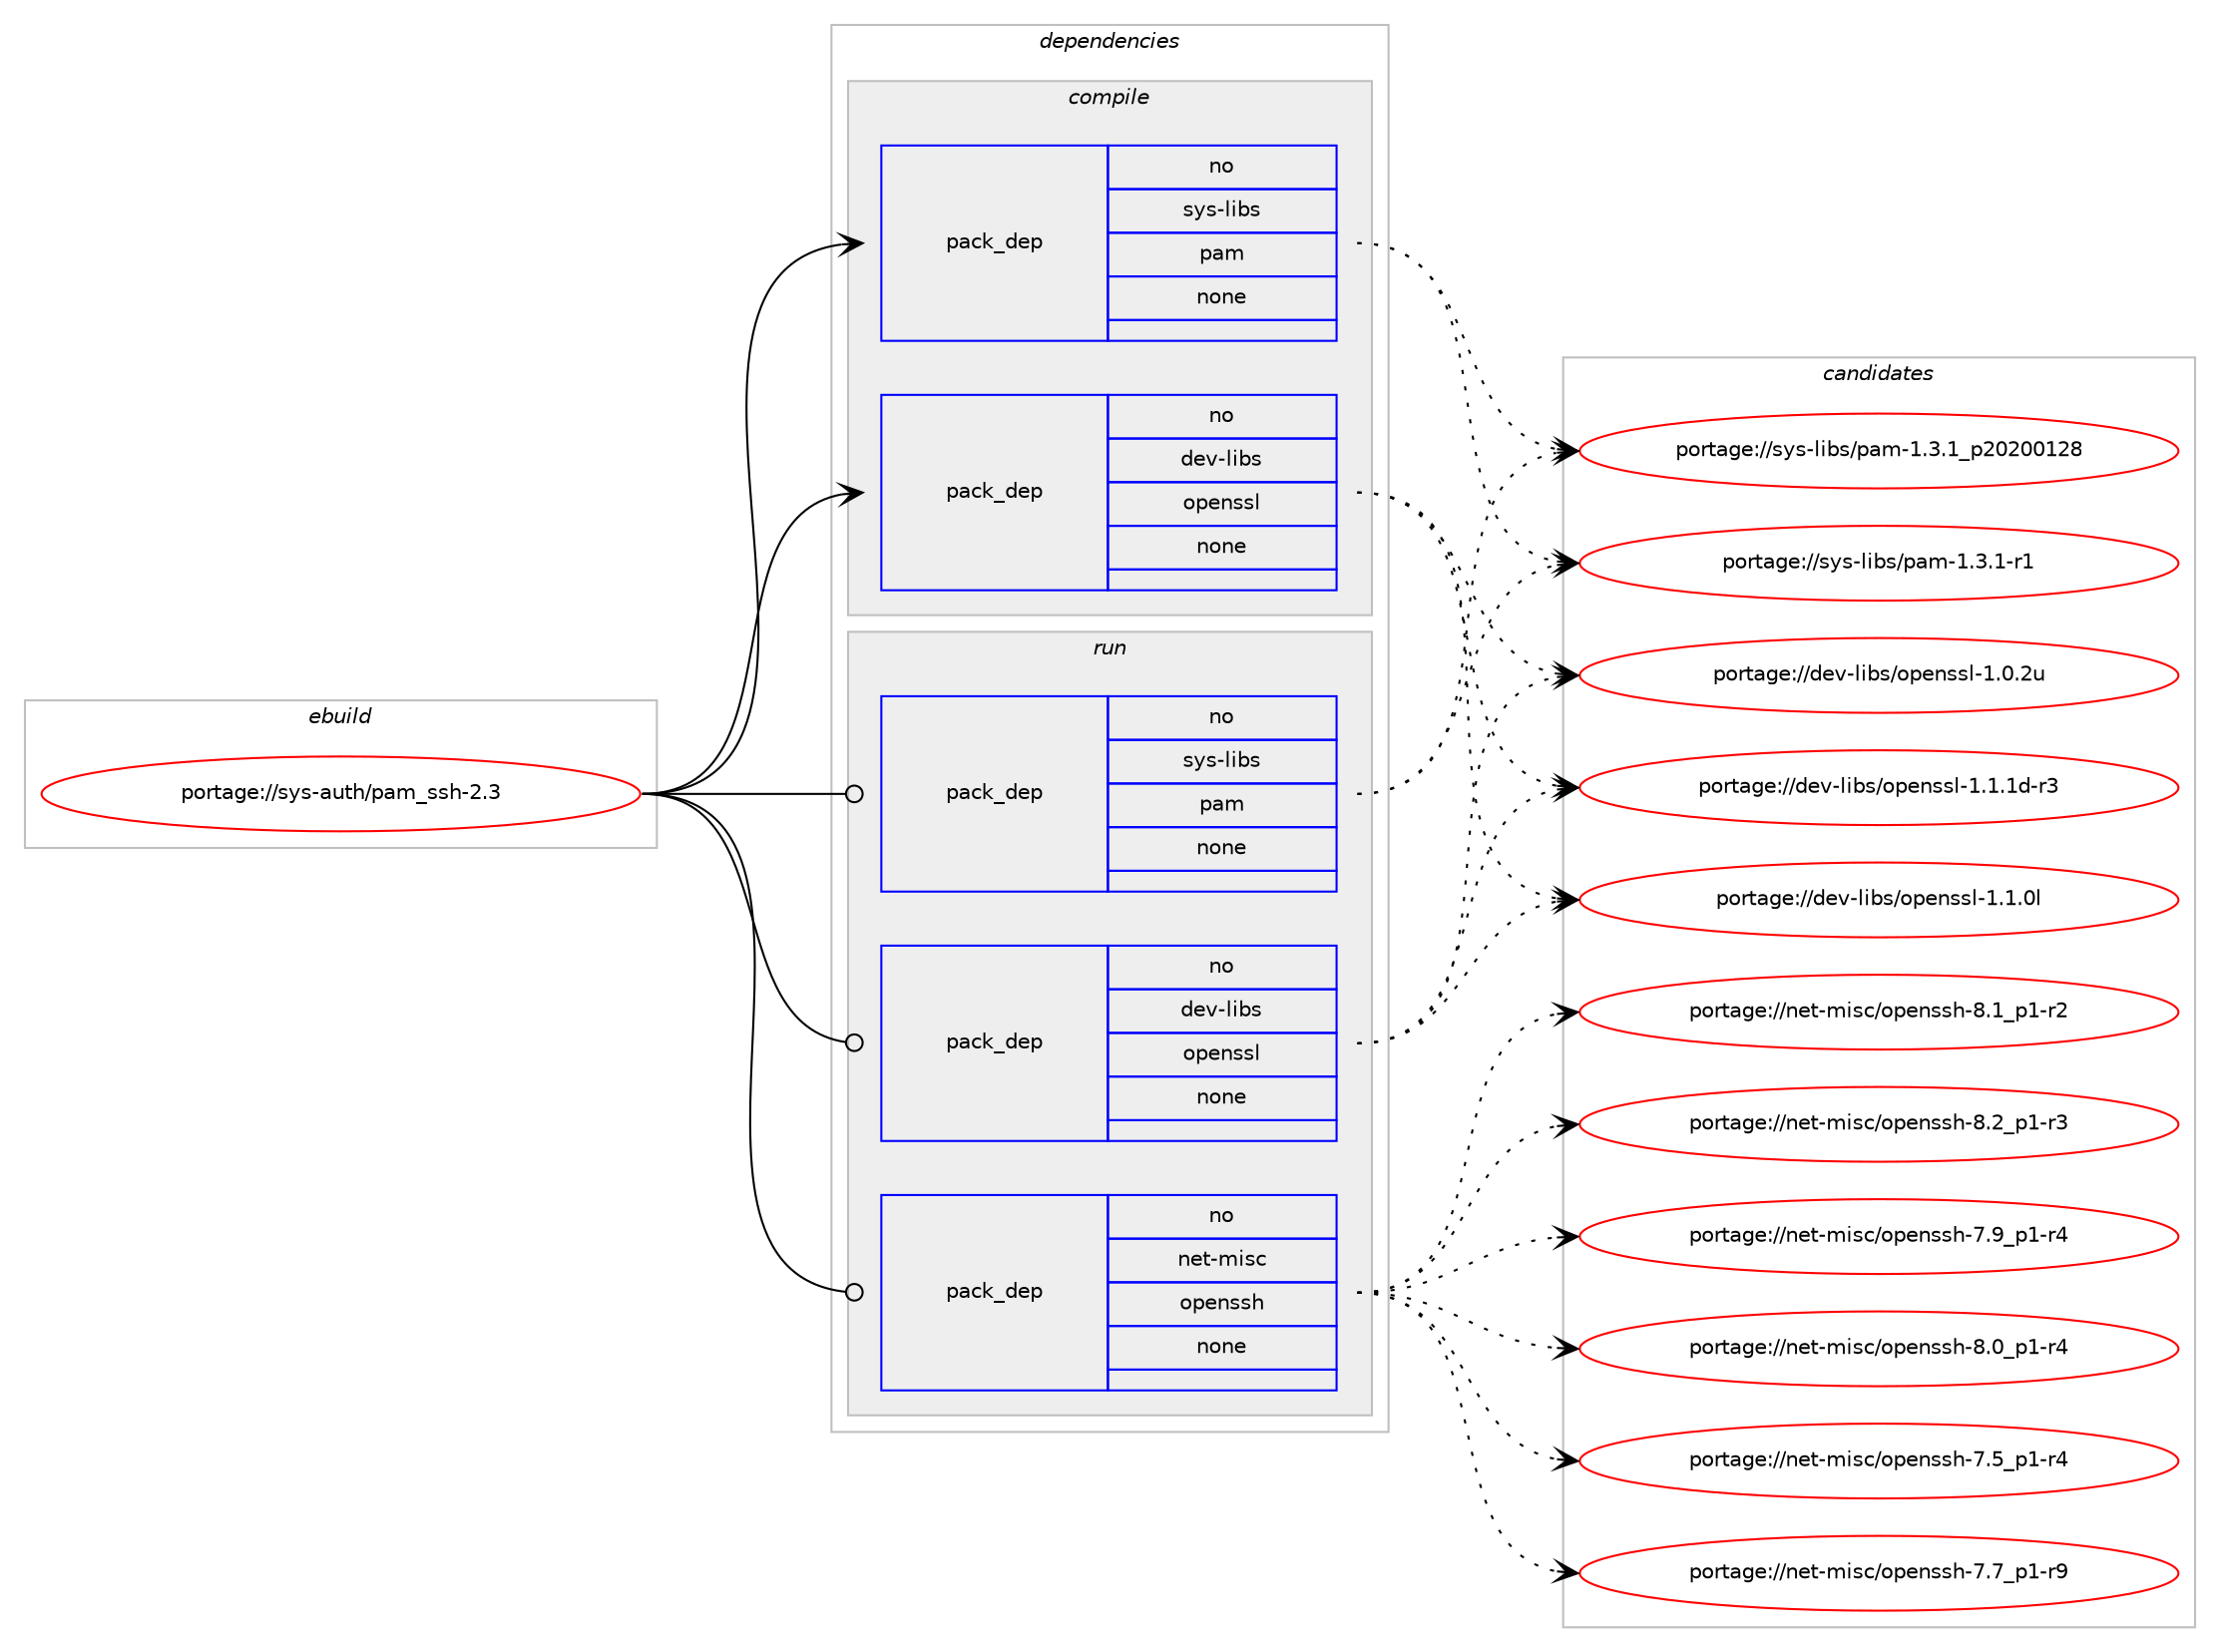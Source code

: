 digraph prolog {

# *************
# Graph options
# *************

newrank=true;
concentrate=true;
compound=true;
graph [rankdir=LR,fontname=Helvetica,fontsize=10,ranksep=1.5];#, ranksep=2.5, nodesep=0.2];
edge  [arrowhead=vee];
node  [fontname=Helvetica,fontsize=10];

# **********
# The ebuild
# **********

subgraph cluster_leftcol {
color=gray;
rank=same;
label=<<i>ebuild</i>>;
id [label="portage://sys-auth/pam_ssh-2.3", color=red, width=4, href="../sys-auth/pam_ssh-2.3.svg"];
}

# ****************
# The dependencies
# ****************

subgraph cluster_midcol {
color=gray;
label=<<i>dependencies</i>>;
subgraph cluster_compile {
fillcolor="#eeeeee";
style=filled;
label=<<i>compile</i>>;
subgraph pack27365 {
dependency35201 [label=<<TABLE BORDER="0" CELLBORDER="1" CELLSPACING="0" CELLPADDING="4" WIDTH="220"><TR><TD ROWSPAN="6" CELLPADDING="30">pack_dep</TD></TR><TR><TD WIDTH="110">no</TD></TR><TR><TD>dev-libs</TD></TR><TR><TD>openssl</TD></TR><TR><TD>none</TD></TR><TR><TD></TD></TR></TABLE>>, shape=none, color=blue];
}
id:e -> dependency35201:w [weight=20,style="solid",arrowhead="vee"];
subgraph pack27366 {
dependency35202 [label=<<TABLE BORDER="0" CELLBORDER="1" CELLSPACING="0" CELLPADDING="4" WIDTH="220"><TR><TD ROWSPAN="6" CELLPADDING="30">pack_dep</TD></TR><TR><TD WIDTH="110">no</TD></TR><TR><TD>sys-libs</TD></TR><TR><TD>pam</TD></TR><TR><TD>none</TD></TR><TR><TD></TD></TR></TABLE>>, shape=none, color=blue];
}
id:e -> dependency35202:w [weight=20,style="solid",arrowhead="vee"];
}
subgraph cluster_compileandrun {
fillcolor="#eeeeee";
style=filled;
label=<<i>compile and run</i>>;
}
subgraph cluster_run {
fillcolor="#eeeeee";
style=filled;
label=<<i>run</i>>;
subgraph pack27367 {
dependency35203 [label=<<TABLE BORDER="0" CELLBORDER="1" CELLSPACING="0" CELLPADDING="4" WIDTH="220"><TR><TD ROWSPAN="6" CELLPADDING="30">pack_dep</TD></TR><TR><TD WIDTH="110">no</TD></TR><TR><TD>dev-libs</TD></TR><TR><TD>openssl</TD></TR><TR><TD>none</TD></TR><TR><TD></TD></TR></TABLE>>, shape=none, color=blue];
}
id:e -> dependency35203:w [weight=20,style="solid",arrowhead="odot"];
subgraph pack27368 {
dependency35204 [label=<<TABLE BORDER="0" CELLBORDER="1" CELLSPACING="0" CELLPADDING="4" WIDTH="220"><TR><TD ROWSPAN="6" CELLPADDING="30">pack_dep</TD></TR><TR><TD WIDTH="110">no</TD></TR><TR><TD>net-misc</TD></TR><TR><TD>openssh</TD></TR><TR><TD>none</TD></TR><TR><TD></TD></TR></TABLE>>, shape=none, color=blue];
}
id:e -> dependency35204:w [weight=20,style="solid",arrowhead="odot"];
subgraph pack27369 {
dependency35205 [label=<<TABLE BORDER="0" CELLBORDER="1" CELLSPACING="0" CELLPADDING="4" WIDTH="220"><TR><TD ROWSPAN="6" CELLPADDING="30">pack_dep</TD></TR><TR><TD WIDTH="110">no</TD></TR><TR><TD>sys-libs</TD></TR><TR><TD>pam</TD></TR><TR><TD>none</TD></TR><TR><TD></TD></TR></TABLE>>, shape=none, color=blue];
}
id:e -> dependency35205:w [weight=20,style="solid",arrowhead="odot"];
}
}

# **************
# The candidates
# **************

subgraph cluster_choices {
rank=same;
color=gray;
label=<<i>candidates</i>>;

subgraph choice27365 {
color=black;
nodesep=1;
choice1001011184510810598115471111121011101151151084549464946491004511451 [label="portage://dev-libs/openssl-1.1.1d-r3", color=red, width=4,href="../dev-libs/openssl-1.1.1d-r3.svg"];
choice100101118451081059811547111112101110115115108454946494648108 [label="portage://dev-libs/openssl-1.1.0l", color=red, width=4,href="../dev-libs/openssl-1.1.0l.svg"];
choice100101118451081059811547111112101110115115108454946484650117 [label="portage://dev-libs/openssl-1.0.2u", color=red, width=4,href="../dev-libs/openssl-1.0.2u.svg"];
dependency35201:e -> choice1001011184510810598115471111121011101151151084549464946491004511451:w [style=dotted,weight="100"];
dependency35201:e -> choice100101118451081059811547111112101110115115108454946494648108:w [style=dotted,weight="100"];
dependency35201:e -> choice100101118451081059811547111112101110115115108454946484650117:w [style=dotted,weight="100"];
}
subgraph choice27366 {
color=black;
nodesep=1;
choice11512111545108105981154711297109454946514649951125048504848495056 [label="portage://sys-libs/pam-1.3.1_p20200128", color=red, width=4,href="../sys-libs/pam-1.3.1_p20200128.svg"];
choice115121115451081059811547112971094549465146494511449 [label="portage://sys-libs/pam-1.3.1-r1", color=red, width=4,href="../sys-libs/pam-1.3.1-r1.svg"];
dependency35202:e -> choice11512111545108105981154711297109454946514649951125048504848495056:w [style=dotted,weight="100"];
dependency35202:e -> choice115121115451081059811547112971094549465146494511449:w [style=dotted,weight="100"];
}
subgraph choice27367 {
color=black;
nodesep=1;
choice1001011184510810598115471111121011101151151084549464946491004511451 [label="portage://dev-libs/openssl-1.1.1d-r3", color=red, width=4,href="../dev-libs/openssl-1.1.1d-r3.svg"];
choice100101118451081059811547111112101110115115108454946494648108 [label="portage://dev-libs/openssl-1.1.0l", color=red, width=4,href="../dev-libs/openssl-1.1.0l.svg"];
choice100101118451081059811547111112101110115115108454946484650117 [label="portage://dev-libs/openssl-1.0.2u", color=red, width=4,href="../dev-libs/openssl-1.0.2u.svg"];
dependency35203:e -> choice1001011184510810598115471111121011101151151084549464946491004511451:w [style=dotted,weight="100"];
dependency35203:e -> choice100101118451081059811547111112101110115115108454946494648108:w [style=dotted,weight="100"];
dependency35203:e -> choice100101118451081059811547111112101110115115108454946484650117:w [style=dotted,weight="100"];
}
subgraph choice27368 {
color=black;
nodesep=1;
choice1101011164510910511599471111121011101151151044556465095112494511451 [label="portage://net-misc/openssh-8.2_p1-r3", color=red, width=4,href="../net-misc/openssh-8.2_p1-r3.svg"];
choice1101011164510910511599471111121011101151151044556464995112494511450 [label="portage://net-misc/openssh-8.1_p1-r2", color=red, width=4,href="../net-misc/openssh-8.1_p1-r2.svg"];
choice1101011164510910511599471111121011101151151044556464895112494511452 [label="portage://net-misc/openssh-8.0_p1-r4", color=red, width=4,href="../net-misc/openssh-8.0_p1-r4.svg"];
choice1101011164510910511599471111121011101151151044555465795112494511452 [label="portage://net-misc/openssh-7.9_p1-r4", color=red, width=4,href="../net-misc/openssh-7.9_p1-r4.svg"];
choice1101011164510910511599471111121011101151151044555465595112494511457 [label="portage://net-misc/openssh-7.7_p1-r9", color=red, width=4,href="../net-misc/openssh-7.7_p1-r9.svg"];
choice1101011164510910511599471111121011101151151044555465395112494511452 [label="portage://net-misc/openssh-7.5_p1-r4", color=red, width=4,href="../net-misc/openssh-7.5_p1-r4.svg"];
dependency35204:e -> choice1101011164510910511599471111121011101151151044556465095112494511451:w [style=dotted,weight="100"];
dependency35204:e -> choice1101011164510910511599471111121011101151151044556464995112494511450:w [style=dotted,weight="100"];
dependency35204:e -> choice1101011164510910511599471111121011101151151044556464895112494511452:w [style=dotted,weight="100"];
dependency35204:e -> choice1101011164510910511599471111121011101151151044555465795112494511452:w [style=dotted,weight="100"];
dependency35204:e -> choice1101011164510910511599471111121011101151151044555465595112494511457:w [style=dotted,weight="100"];
dependency35204:e -> choice1101011164510910511599471111121011101151151044555465395112494511452:w [style=dotted,weight="100"];
}
subgraph choice27369 {
color=black;
nodesep=1;
choice11512111545108105981154711297109454946514649951125048504848495056 [label="portage://sys-libs/pam-1.3.1_p20200128", color=red, width=4,href="../sys-libs/pam-1.3.1_p20200128.svg"];
choice115121115451081059811547112971094549465146494511449 [label="portage://sys-libs/pam-1.3.1-r1", color=red, width=4,href="../sys-libs/pam-1.3.1-r1.svg"];
dependency35205:e -> choice11512111545108105981154711297109454946514649951125048504848495056:w [style=dotted,weight="100"];
dependency35205:e -> choice115121115451081059811547112971094549465146494511449:w [style=dotted,weight="100"];
}
}

}
